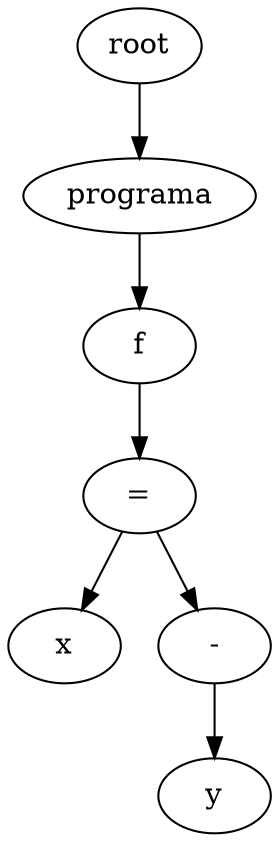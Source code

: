 digraph G {
node_0x8f85890 [label="x"]
node_0x8f858d0 [label="y"]
node_0x8f858e8 [label="-"]
node_0x8f858e8 -> node_0x8f858d0
node_0x8f85900 [label="="]
node_0x8f85900 -> node_0x8f85890
node_0x8f85900 -> node_0x8f858e8
node_0x8f85918 [label="f"]
node_0x8f85918 -> node_0x8f85900
node_0x8f85948 [label="programa"]
node_0x8f85948 -> node_0x8f85918
root -> node_0x8f85948
  root [label="root"]
}
